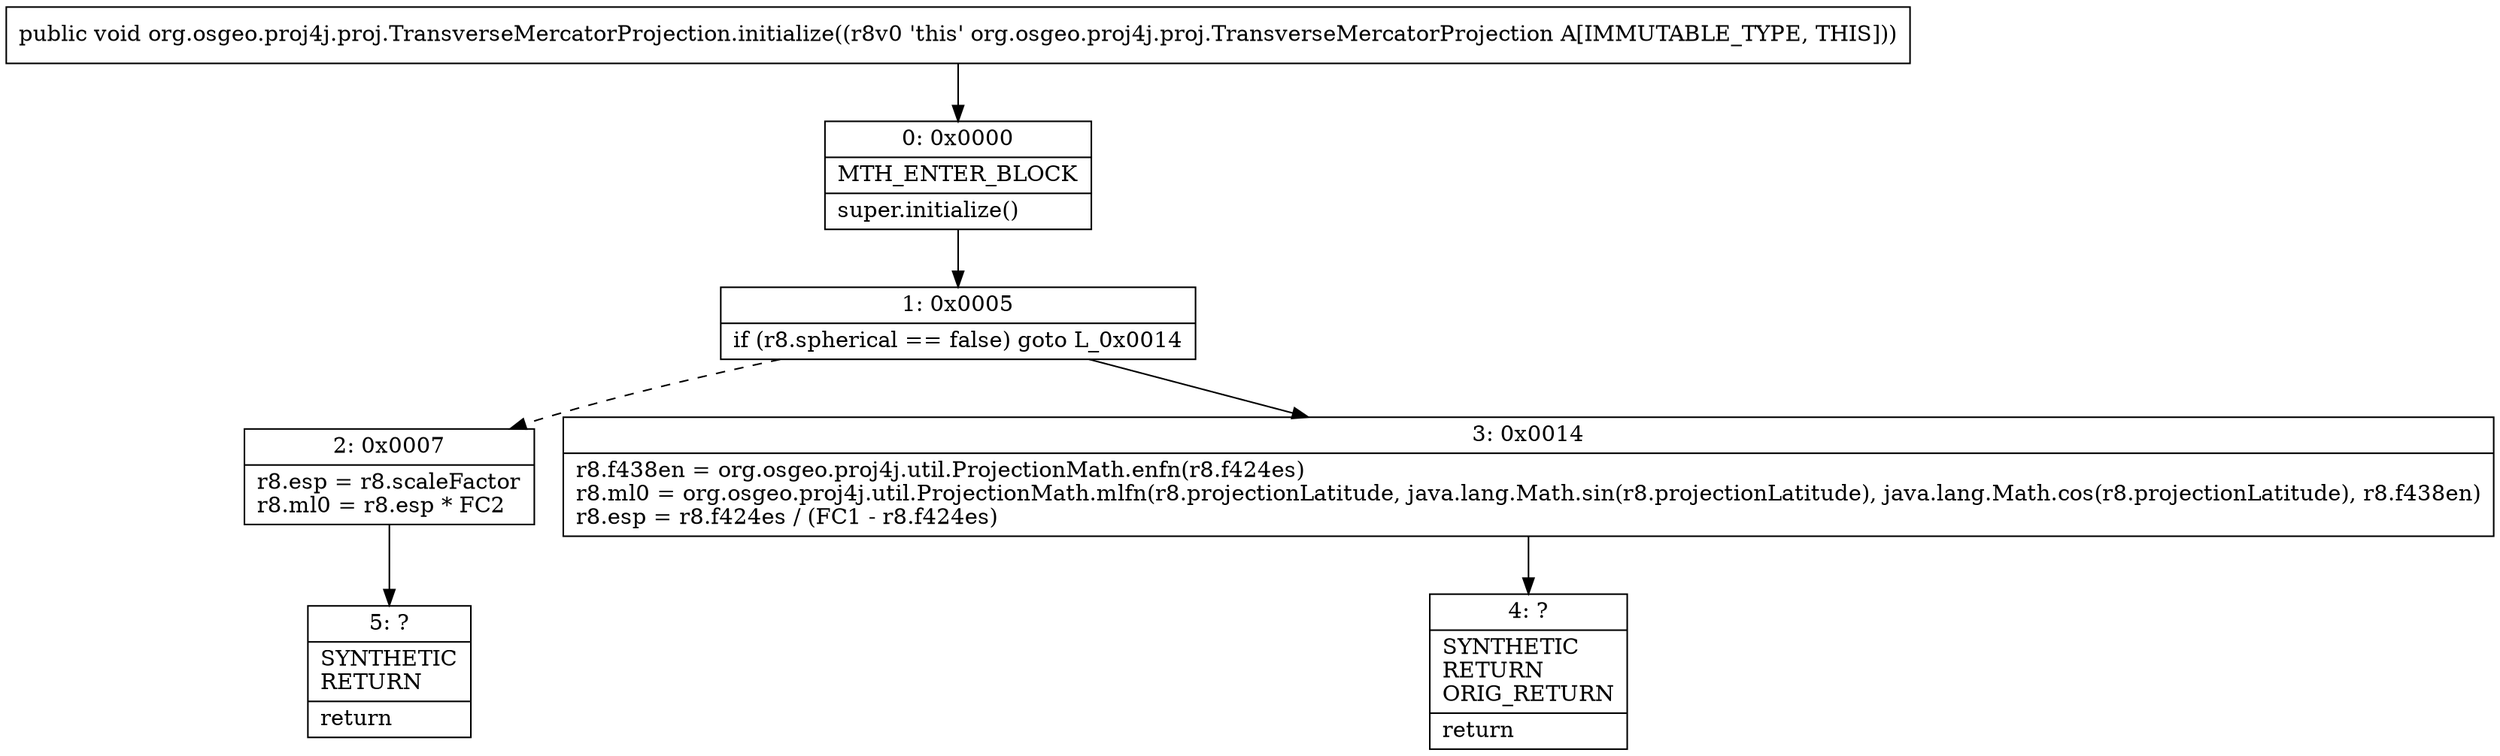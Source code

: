 digraph "CFG fororg.osgeo.proj4j.proj.TransverseMercatorProjection.initialize()V" {
Node_0 [shape=record,label="{0\:\ 0x0000|MTH_ENTER_BLOCK\l|super.initialize()\l}"];
Node_1 [shape=record,label="{1\:\ 0x0005|if (r8.spherical == false) goto L_0x0014\l}"];
Node_2 [shape=record,label="{2\:\ 0x0007|r8.esp = r8.scaleFactor\lr8.ml0 = r8.esp * FC2\l}"];
Node_3 [shape=record,label="{3\:\ 0x0014|r8.f438en = org.osgeo.proj4j.util.ProjectionMath.enfn(r8.f424es)\lr8.ml0 = org.osgeo.proj4j.util.ProjectionMath.mlfn(r8.projectionLatitude, java.lang.Math.sin(r8.projectionLatitude), java.lang.Math.cos(r8.projectionLatitude), r8.f438en)\lr8.esp = r8.f424es \/ (FC1 \- r8.f424es)\l}"];
Node_4 [shape=record,label="{4\:\ ?|SYNTHETIC\lRETURN\lORIG_RETURN\l|return\l}"];
Node_5 [shape=record,label="{5\:\ ?|SYNTHETIC\lRETURN\l|return\l}"];
MethodNode[shape=record,label="{public void org.osgeo.proj4j.proj.TransverseMercatorProjection.initialize((r8v0 'this' org.osgeo.proj4j.proj.TransverseMercatorProjection A[IMMUTABLE_TYPE, THIS])) }"];
MethodNode -> Node_0;
Node_0 -> Node_1;
Node_1 -> Node_2[style=dashed];
Node_1 -> Node_3;
Node_2 -> Node_5;
Node_3 -> Node_4;
}

